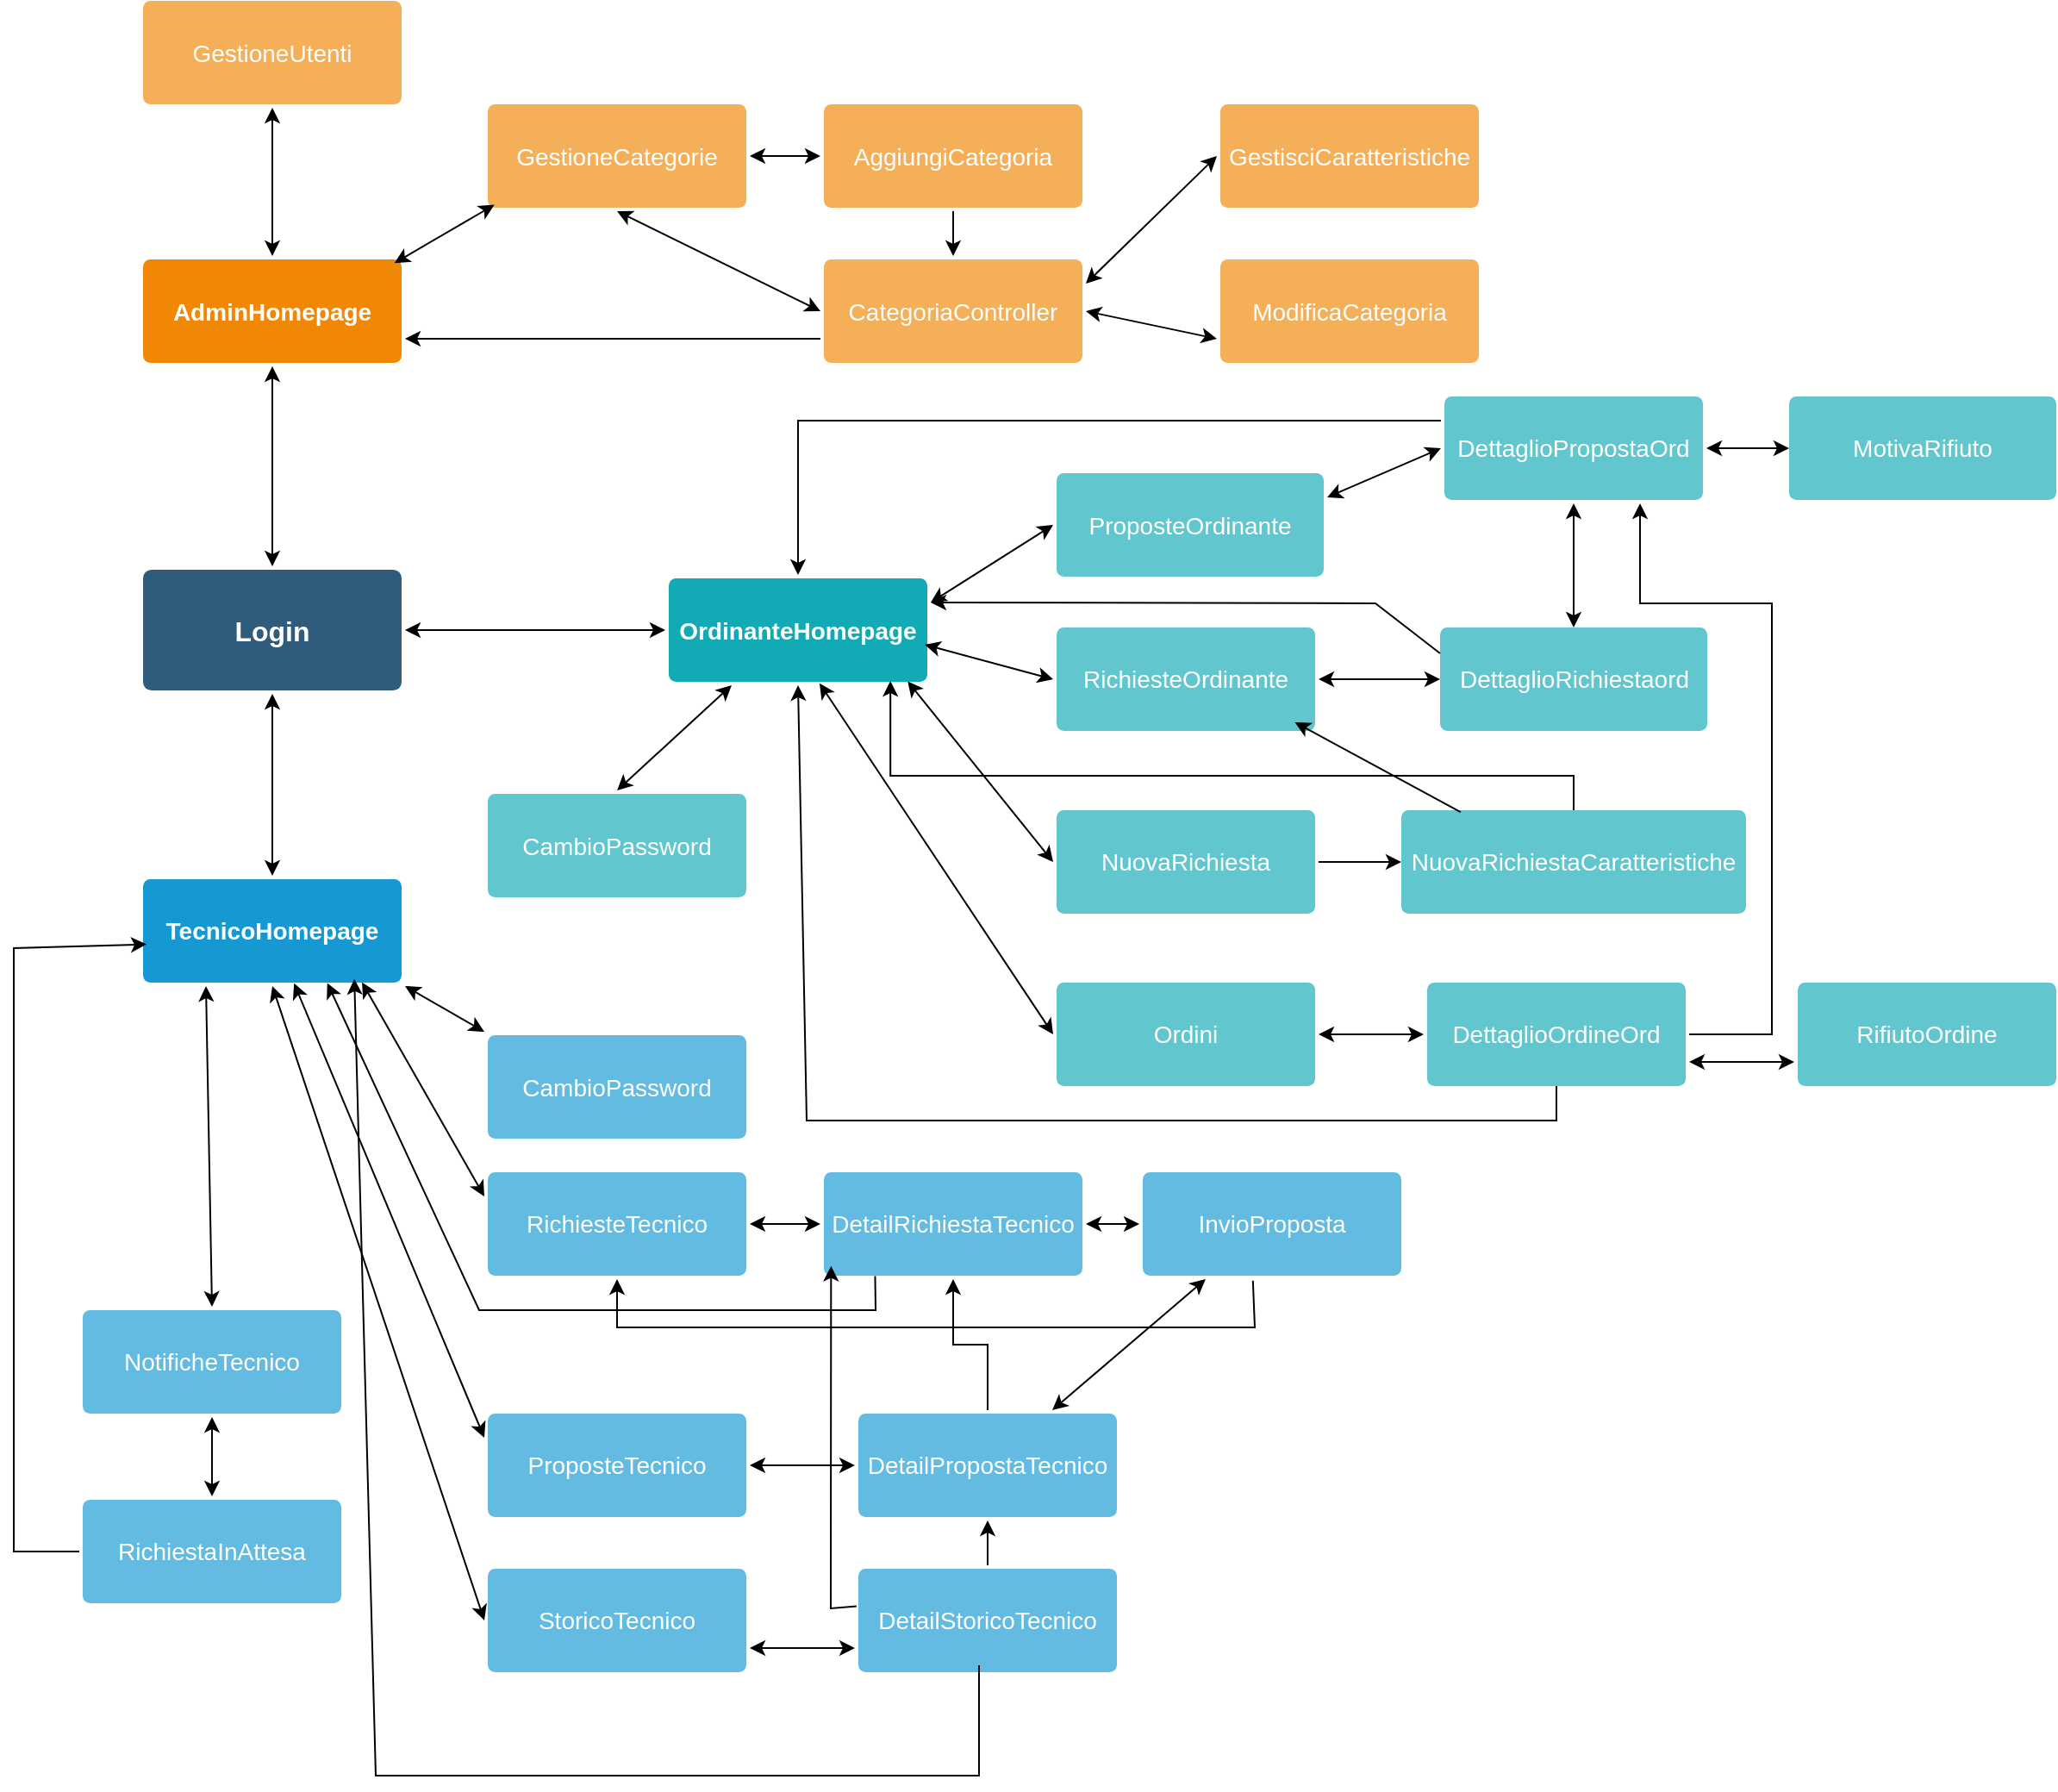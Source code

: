 <mxfile version="24.7.6">
  <diagram id="6a731a19-8d31-9384-78a2-239565b7b9f0" name="Page-1">
    <mxGraphModel dx="1812" dy="1174" grid="1" gridSize="10" guides="1" tooltips="1" connect="1" arrows="1" fold="1" page="1" pageScale="1" pageWidth="1169" pageHeight="827" background="none" math="0" shadow="0">
      <root>
        <mxCell id="0" />
        <mxCell id="1" parent="0" />
        <mxCell id="1749" value="Login" style="rounded=1;whiteSpace=wrap;html=1;shadow=0;labelBackgroundColor=none;strokeColor=none;strokeWidth=3;fillColor=#2F5B7C;fontFamily=Helvetica;fontSize=16;fontColor=#FFFFFF;align=center;fontStyle=1;spacing=5;arcSize=7;perimeterSpacing=2;" parent="1" vertex="1">
          <mxGeometry x="495" y="380.5" width="150" height="70" as="geometry" />
        </mxCell>
        <mxCell id="1761" value="CambioPassword" style="rounded=1;whiteSpace=wrap;html=1;shadow=0;labelBackgroundColor=none;strokeColor=none;strokeWidth=3;fillColor=#64bbe2;fontFamily=Helvetica;fontSize=14;fontColor=#FFFFFF;align=center;spacing=5;arcSize=7;perimeterSpacing=2;" parent="1" vertex="1">
          <mxGeometry x="695" y="650.5" width="150" height="60" as="geometry" />
        </mxCell>
        <mxCell id="1764" value="AdminHomepage" style="rounded=1;whiteSpace=wrap;html=1;shadow=0;labelBackgroundColor=none;strokeColor=none;strokeWidth=3;fillColor=#F08705;fontFamily=Helvetica;fontSize=14;fontColor=#FFFFFF;align=center;spacing=5;fontStyle=1;arcSize=7;perimeterSpacing=2;" parent="1" vertex="1">
          <mxGeometry x="495" y="200.5" width="150" height="60" as="geometry" />
        </mxCell>
        <mxCell id="1765" value="GestioneCategorie" style="rounded=1;whiteSpace=wrap;html=1;shadow=0;labelBackgroundColor=none;strokeColor=none;strokeWidth=3;fillColor=#f5af58;fontFamily=Helvetica;fontSize=14;fontColor=#FFFFFF;align=center;spacing=5;arcSize=7;perimeterSpacing=2;" parent="1" vertex="1">
          <mxGeometry x="695" y="110.5" width="150" height="60" as="geometry" />
        </mxCell>
        <mxCell id="1767" value="GestioneUtenti" style="rounded=1;whiteSpace=wrap;html=1;shadow=0;labelBackgroundColor=none;strokeColor=none;strokeWidth=3;fillColor=#f5af58;fontFamily=Helvetica;fontSize=14;fontColor=#FFFFFF;align=center;spacing=5;arcSize=7;perimeterSpacing=2;" parent="1" vertex="1">
          <mxGeometry x="495" y="50.5" width="150" height="60" as="geometry" />
        </mxCell>
        <mxCell id="1771" value="OrdinanteHomepage" style="rounded=1;whiteSpace=wrap;html=1;shadow=0;labelBackgroundColor=none;strokeColor=none;strokeWidth=3;fillColor=#12aab5;fontFamily=Helvetica;fontSize=14;fontColor=#FFFFFF;align=center;spacing=5;fontStyle=1;arcSize=7;perimeterSpacing=2;" parent="1" vertex="1">
          <mxGeometry x="800" y="385.5" width="150" height="60" as="geometry" />
        </mxCell>
        <mxCell id="1772" value="CambioPassword" style="rounded=1;whiteSpace=wrap;html=1;shadow=0;labelBackgroundColor=none;strokeColor=none;strokeWidth=3;fillColor=#61c6ce;fontFamily=Helvetica;fontSize=14;fontColor=#FFFFFF;align=center;spacing=5;fontStyle=0;arcSize=7;perimeterSpacing=2;" parent="1" vertex="1">
          <mxGeometry x="695" y="510.5" width="150" height="60" as="geometry" />
        </mxCell>
        <mxCell id="1774" value="RichiesteOrdinante" style="rounded=1;whiteSpace=wrap;html=1;shadow=0;labelBackgroundColor=none;strokeColor=none;strokeWidth=3;fillColor=#61c6ce;fontFamily=Helvetica;fontSize=14;fontColor=#FFFFFF;align=center;spacing=5;fontStyle=0;arcSize=7;perimeterSpacing=2;" parent="1" vertex="1">
          <mxGeometry x="1025" y="414" width="150" height="60" as="geometry" />
        </mxCell>
        <mxCell id="1776" value="ProposteOrdinante" style="rounded=1;whiteSpace=wrap;html=1;shadow=0;labelBackgroundColor=none;strokeColor=none;strokeWidth=3;fillColor=#61c6ce;fontFamily=Helvetica;fontSize=14;fontColor=#FFFFFF;align=center;spacing=5;fontStyle=0;arcSize=7;perimeterSpacing=2;" parent="1" vertex="1">
          <mxGeometry x="1025" y="324.5" width="155" height="60" as="geometry" />
        </mxCell>
        <mxCell id="IRvHJMBciiCPXwBHoD4_-1779" value="" style="endArrow=classic;startArrow=classic;html=1;rounded=0;exitX=0.5;exitY=0;exitDx=0;exitDy=0;entryX=0.5;entryY=1;entryDx=0;entryDy=0;" edge="1" parent="1" source="1760" target="1749">
          <mxGeometry width="50" height="50" relative="1" as="geometry">
            <mxPoint x="630" y="500" as="sourcePoint" />
            <mxPoint x="680" y="450" as="targetPoint" />
          </mxGeometry>
        </mxCell>
        <mxCell id="IRvHJMBciiCPXwBHoD4_-1780" value="" style="endArrow=classic;startArrow=classic;html=1;rounded=0;exitX=1;exitY=0.5;exitDx=0;exitDy=0;entryX=0;entryY=0.5;entryDx=0;entryDy=0;" edge="1" parent="1" source="1749" target="1771">
          <mxGeometry width="50" height="50" relative="1" as="geometry">
            <mxPoint x="580" y="579" as="sourcePoint" />
            <mxPoint x="580" y="463" as="targetPoint" />
          </mxGeometry>
        </mxCell>
        <mxCell id="IRvHJMBciiCPXwBHoD4_-1781" value="" style="endArrow=classic;startArrow=classic;html=1;rounded=0;exitX=0.5;exitY=0;exitDx=0;exitDy=0;" edge="1" parent="1" source="1749" target="1764">
          <mxGeometry width="50" height="50" relative="1" as="geometry">
            <mxPoint x="569.5" y="376.5" as="sourcePoint" />
            <mxPoint x="569.5" y="260.5" as="targetPoint" />
          </mxGeometry>
        </mxCell>
        <mxCell id="IRvHJMBciiCPXwBHoD4_-1782" value="" style="endArrow=classic;startArrow=classic;html=1;rounded=0;entryX=0.5;entryY=1;entryDx=0;entryDy=0;exitX=0.5;exitY=0;exitDx=0;exitDy=0;" edge="1" parent="1" source="1764" target="1767">
          <mxGeometry width="50" height="50" relative="1" as="geometry">
            <mxPoint x="569.66" y="191.5" as="sourcePoint" />
            <mxPoint x="569.89" y="120" as="targetPoint" />
          </mxGeometry>
        </mxCell>
        <mxCell id="IRvHJMBciiCPXwBHoD4_-1784" value="" style="endArrow=classic;startArrow=classic;html=1;rounded=0;entryX=0.038;entryY=0.942;entryDx=0;entryDy=0;exitX=0.96;exitY=0.064;exitDx=0;exitDy=0;entryPerimeter=0;exitPerimeter=0;" edge="1" parent="1" source="1764" target="1765">
          <mxGeometry width="50" height="50" relative="1" as="geometry">
            <mxPoint x="580" y="209" as="sourcePoint" />
            <mxPoint x="580" y="123" as="targetPoint" />
          </mxGeometry>
        </mxCell>
        <mxCell id="IRvHJMBciiCPXwBHoD4_-1789" value="" style="edgeStyle=orthogonalEdgeStyle;rounded=0;orthogonalLoop=1;jettySize=auto;html=1;" edge="1" parent="1" source="IRvHJMBciiCPXwBHoD4_-1785" target="IRvHJMBciiCPXwBHoD4_-1787">
          <mxGeometry relative="1" as="geometry" />
        </mxCell>
        <mxCell id="IRvHJMBciiCPXwBHoD4_-1785" value="AggiungiCategoria" style="rounded=1;whiteSpace=wrap;html=1;shadow=0;labelBackgroundColor=none;strokeColor=none;strokeWidth=3;fillColor=#f5af58;fontFamily=Helvetica;fontSize=14;fontColor=#FFFFFF;align=center;spacing=5;arcSize=7;perimeterSpacing=2;" vertex="1" parent="1">
          <mxGeometry x="890" y="110.5" width="150" height="60" as="geometry" />
        </mxCell>
        <mxCell id="IRvHJMBciiCPXwBHoD4_-1787" value="CategoriaController" style="rounded=1;whiteSpace=wrap;html=1;shadow=0;labelBackgroundColor=none;strokeColor=none;strokeWidth=3;fillColor=#f5af58;fontFamily=Helvetica;fontSize=14;fontColor=#FFFFFF;align=center;spacing=5;arcSize=7;perimeterSpacing=2;" vertex="1" parent="1">
          <mxGeometry x="890" y="200.5" width="150" height="60" as="geometry" />
        </mxCell>
        <mxCell id="IRvHJMBciiCPXwBHoD4_-1788" value="" style="endArrow=classic;startArrow=classic;html=1;rounded=0;entryX=0;entryY=0.5;entryDx=0;entryDy=0;exitX=1;exitY=0.5;exitDx=0;exitDy=0;" edge="1" parent="1" source="1765" target="IRvHJMBciiCPXwBHoD4_-1785">
          <mxGeometry width="50" height="50" relative="1" as="geometry">
            <mxPoint x="651" y="213" as="sourcePoint" />
            <mxPoint x="709" y="179" as="targetPoint" />
          </mxGeometry>
        </mxCell>
        <mxCell id="IRvHJMBciiCPXwBHoD4_-1790" value="" style="endArrow=classic;startArrow=classic;html=1;rounded=0;entryX=0;entryY=0.5;entryDx=0;entryDy=0;exitX=0.5;exitY=1;exitDx=0;exitDy=0;" edge="1" parent="1" source="1765" target="IRvHJMBciiCPXwBHoD4_-1787">
          <mxGeometry width="50" height="50" relative="1" as="geometry">
            <mxPoint x="661" y="223" as="sourcePoint" />
            <mxPoint x="719" y="189" as="targetPoint" />
          </mxGeometry>
        </mxCell>
        <mxCell id="IRvHJMBciiCPXwBHoD4_-1791" value="ModificaCategoria" style="rounded=1;whiteSpace=wrap;html=1;shadow=0;labelBackgroundColor=none;strokeColor=none;strokeWidth=3;fillColor=#f5af58;fontFamily=Helvetica;fontSize=14;fontColor=#FFFFFF;align=center;spacing=5;arcSize=7;perimeterSpacing=2;" vertex="1" parent="1">
          <mxGeometry x="1120" y="200.5" width="150" height="60" as="geometry" />
        </mxCell>
        <mxCell id="IRvHJMBciiCPXwBHoD4_-1792" value="GestisciCaratteristiche" style="rounded=1;whiteSpace=wrap;html=1;shadow=0;labelBackgroundColor=none;strokeColor=none;strokeWidth=3;fillColor=#f5af58;fontFamily=Helvetica;fontSize=14;fontColor=#FFFFFF;align=center;spacing=5;arcSize=7;perimeterSpacing=2;" vertex="1" parent="1">
          <mxGeometry x="1120" y="110.5" width="150" height="60" as="geometry" />
        </mxCell>
        <mxCell id="IRvHJMBciiCPXwBHoD4_-1793" value="" style="endArrow=classic;startArrow=classic;html=1;rounded=0;entryX=1;entryY=0.25;entryDx=0;entryDy=0;exitX=0;exitY=0.5;exitDx=0;exitDy=0;" edge="1" parent="1" source="IRvHJMBciiCPXwBHoD4_-1792" target="IRvHJMBciiCPXwBHoD4_-1787">
          <mxGeometry width="50" height="50" relative="1" as="geometry">
            <mxPoint x="780" y="183" as="sourcePoint" />
            <mxPoint x="898" y="241" as="targetPoint" />
          </mxGeometry>
        </mxCell>
        <mxCell id="IRvHJMBciiCPXwBHoD4_-1794" value="" style="endArrow=classic;startArrow=classic;html=1;rounded=0;entryX=0;entryY=0.75;entryDx=0;entryDy=0;exitX=1;exitY=0.5;exitDx=0;exitDy=0;" edge="1" parent="1" source="IRvHJMBciiCPXwBHoD4_-1787" target="IRvHJMBciiCPXwBHoD4_-1791">
          <mxGeometry width="50" height="50" relative="1" as="geometry">
            <mxPoint x="790" y="193" as="sourcePoint" />
            <mxPoint x="908" y="251" as="targetPoint" />
          </mxGeometry>
        </mxCell>
        <mxCell id="IRvHJMBciiCPXwBHoD4_-1796" value="" style="endArrow=classic;html=1;rounded=0;exitX=0;exitY=0.75;exitDx=0;exitDy=0;entryX=1;entryY=0.75;entryDx=0;entryDy=0;" edge="1" parent="1" source="IRvHJMBciiCPXwBHoD4_-1787" target="1764">
          <mxGeometry width="50" height="50" relative="1" as="geometry">
            <mxPoint x="790" y="310" as="sourcePoint" />
            <mxPoint x="840" y="260" as="targetPoint" />
          </mxGeometry>
        </mxCell>
        <mxCell id="IRvHJMBciiCPXwBHoD4_-1797" value="" style="endArrow=classic;startArrow=classic;html=1;rounded=0;entryX=0.25;entryY=1;entryDx=0;entryDy=0;exitX=0.5;exitY=0;exitDx=0;exitDy=0;" edge="1" parent="1" source="1772" target="1771">
          <mxGeometry width="50" height="50" relative="1" as="geometry">
            <mxPoint x="820" y="510" as="sourcePoint" />
            <mxPoint x="870" y="460" as="targetPoint" />
          </mxGeometry>
        </mxCell>
        <mxCell id="IRvHJMBciiCPXwBHoD4_-1799" value="" style="endArrow=classic;startArrow=classic;html=1;rounded=0;entryX=0;entryY=0.5;entryDx=0;entryDy=0;exitX=1;exitY=0.25;exitDx=0;exitDy=0;" edge="1" parent="1" source="1771" target="1776">
          <mxGeometry width="50" height="50" relative="1" as="geometry">
            <mxPoint x="970" y="400" as="sourcePoint" />
            <mxPoint x="1020" y="350" as="targetPoint" />
          </mxGeometry>
        </mxCell>
        <mxCell id="IRvHJMBciiCPXwBHoD4_-1800" value="" style="endArrow=classic;startArrow=classic;html=1;rounded=0;exitX=0.978;exitY=0.633;exitDx=0;exitDy=0;exitPerimeter=0;entryX=0;entryY=0.5;entryDx=0;entryDy=0;" edge="1" parent="1" source="1771" target="1774">
          <mxGeometry width="50" height="50" relative="1" as="geometry">
            <mxPoint x="950" y="530" as="sourcePoint" />
            <mxPoint x="1000" y="480" as="targetPoint" />
          </mxGeometry>
        </mxCell>
        <mxCell id="IRvHJMBciiCPXwBHoD4_-1801" value="" style="endArrow=classic;startArrow=classic;html=1;rounded=0;exitX=1;exitY=1;exitDx=0;exitDy=0;entryX=0;entryY=0;entryDx=0;entryDy=0;" edge="1" parent="1" source="1760" target="1761">
          <mxGeometry width="50" height="50" relative="1" as="geometry">
            <mxPoint x="660" y="650" as="sourcePoint" />
            <mxPoint x="710" y="600" as="targetPoint" />
          </mxGeometry>
        </mxCell>
        <mxCell id="IRvHJMBciiCPXwBHoD4_-1818" value="" style="edgeStyle=orthogonalEdgeStyle;rounded=0;orthogonalLoop=1;jettySize=auto;html=1;" edge="1" parent="1" source="IRvHJMBciiCPXwBHoD4_-1802" target="IRvHJMBciiCPXwBHoD4_-1817">
          <mxGeometry relative="1" as="geometry" />
        </mxCell>
        <mxCell id="IRvHJMBciiCPXwBHoD4_-1802" value="NuovaRichiesta" style="rounded=1;whiteSpace=wrap;html=1;shadow=0;labelBackgroundColor=none;strokeColor=none;strokeWidth=3;fillColor=#61c6ce;fontFamily=Helvetica;fontSize=14;fontColor=#FFFFFF;align=center;spacing=5;fontStyle=0;arcSize=7;perimeterSpacing=2;" vertex="1" parent="1">
          <mxGeometry x="1025" y="520" width="150" height="60" as="geometry" />
        </mxCell>
        <mxCell id="IRvHJMBciiCPXwBHoD4_-1803" value="" style="endArrow=classic;startArrow=classic;html=1;rounded=0;exitX=0.913;exitY=0.964;exitDx=0;exitDy=0;entryX=0;entryY=0.5;entryDx=0;entryDy=0;exitPerimeter=0;" edge="1" parent="1" source="1771" target="IRvHJMBciiCPXwBHoD4_-1802">
          <mxGeometry width="50" height="50" relative="1" as="geometry">
            <mxPoint x="980" y="730" as="sourcePoint" />
            <mxPoint x="1030" y="680" as="targetPoint" />
          </mxGeometry>
        </mxCell>
        <mxCell id="IRvHJMBciiCPXwBHoD4_-1804" value="Ordini" style="rounded=1;whiteSpace=wrap;html=1;shadow=0;labelBackgroundColor=none;strokeColor=none;strokeWidth=3;fillColor=#61c6ce;fontFamily=Helvetica;fontSize=14;fontColor=#FFFFFF;align=center;spacing=5;fontStyle=0;arcSize=7;perimeterSpacing=2;" vertex="1" parent="1">
          <mxGeometry x="1025" y="620" width="150" height="60" as="geometry" />
        </mxCell>
        <mxCell id="IRvHJMBciiCPXwBHoD4_-1805" value="" style="endArrow=classic;startArrow=classic;html=1;rounded=0;entryX=0;entryY=0.5;entryDx=0;entryDy=0;exitX=0.581;exitY=0.982;exitDx=0;exitDy=0;exitPerimeter=0;" edge="1" parent="1" source="1771" target="IRvHJMBciiCPXwBHoD4_-1804">
          <mxGeometry width="50" height="50" relative="1" as="geometry">
            <mxPoint x="790" y="470" as="sourcePoint" />
            <mxPoint x="840" y="420" as="targetPoint" />
          </mxGeometry>
        </mxCell>
        <mxCell id="IRvHJMBciiCPXwBHoD4_-1806" value="" style="endArrow=classic;startArrow=classic;html=1;rounded=0;exitX=1;exitY=0.25;exitDx=0;exitDy=0;entryX=0;entryY=0.5;entryDx=0;entryDy=0;" edge="1" parent="1" source="1776" target="IRvHJMBciiCPXwBHoD4_-1807">
          <mxGeometry width="50" height="50" relative="1" as="geometry">
            <mxPoint x="1200" y="350" as="sourcePoint" />
            <mxPoint x="1250" y="310" as="targetPoint" />
          </mxGeometry>
        </mxCell>
        <mxCell id="IRvHJMBciiCPXwBHoD4_-1808" value="" style="edgeStyle=orthogonalEdgeStyle;rounded=0;orthogonalLoop=1;jettySize=auto;html=1;entryX=0.5;entryY=0;entryDx=0;entryDy=0;exitX=0;exitY=0.25;exitDx=0;exitDy=0;" edge="1" parent="1" source="IRvHJMBciiCPXwBHoD4_-1807" target="1771">
          <mxGeometry relative="1" as="geometry" />
        </mxCell>
        <mxCell id="IRvHJMBciiCPXwBHoD4_-1807" value="DettaglioPropostaOrd" style="rounded=1;whiteSpace=wrap;html=1;shadow=0;labelBackgroundColor=none;strokeColor=none;strokeWidth=3;fillColor=#61c6ce;fontFamily=Helvetica;fontSize=14;fontColor=#FFFFFF;align=center;spacing=5;fontStyle=0;arcSize=7;perimeterSpacing=2;" vertex="1" parent="1">
          <mxGeometry x="1250" y="280" width="150" height="60" as="geometry" />
        </mxCell>
        <mxCell id="IRvHJMBciiCPXwBHoD4_-1809" value="DettaglioRichiestaord" style="whiteSpace=wrap;html=1;fontSize=14;fillColor=#61c6ce;strokeColor=none;fontColor=#FFFFFF;rounded=1;shadow=0;labelBackgroundColor=none;strokeWidth=3;spacing=5;fontStyle=0;arcSize=7;" vertex="1" parent="1">
          <mxGeometry x="1247.5" y="414" width="155" height="60" as="geometry" />
        </mxCell>
        <mxCell id="IRvHJMBciiCPXwBHoD4_-1811" value="MotivaRifiuto" style="whiteSpace=wrap;html=1;fontSize=14;fillColor=#61c6ce;strokeColor=none;fontColor=#FFFFFF;rounded=1;shadow=0;labelBackgroundColor=none;strokeWidth=3;spacing=5;fontStyle=0;arcSize=7;" vertex="1" parent="1">
          <mxGeometry x="1450" y="280" width="155" height="60" as="geometry" />
        </mxCell>
        <mxCell id="IRvHJMBciiCPXwBHoD4_-1812" value="" style="endArrow=classic;startArrow=classic;html=1;rounded=0;entryX=0;entryY=0.5;entryDx=0;entryDy=0;exitX=1;exitY=0.5;exitDx=0;exitDy=0;" edge="1" parent="1" source="IRvHJMBciiCPXwBHoD4_-1807" target="IRvHJMBciiCPXwBHoD4_-1811">
          <mxGeometry width="50" height="50" relative="1" as="geometry">
            <mxPoint x="1050" y="340" as="sourcePoint" />
            <mxPoint x="1100" y="290" as="targetPoint" />
          </mxGeometry>
        </mxCell>
        <mxCell id="IRvHJMBciiCPXwBHoD4_-1813" value="" style="endArrow=classic;startArrow=classic;html=1;rounded=0;entryX=0.5;entryY=1;entryDx=0;entryDy=0;exitX=0.5;exitY=0;exitDx=0;exitDy=0;" edge="1" parent="1" source="IRvHJMBciiCPXwBHoD4_-1809" target="IRvHJMBciiCPXwBHoD4_-1807">
          <mxGeometry width="50" height="50" relative="1" as="geometry">
            <mxPoint x="1300" y="410" as="sourcePoint" />
            <mxPoint x="1350" y="360" as="targetPoint" />
          </mxGeometry>
        </mxCell>
        <mxCell id="IRvHJMBciiCPXwBHoD4_-1814" value="" style="endArrow=classic;startArrow=classic;html=1;rounded=0;exitX=1;exitY=0.5;exitDx=0;exitDy=0;entryX=0;entryY=0.5;entryDx=0;entryDy=0;" edge="1" parent="1" source="1774" target="IRvHJMBciiCPXwBHoD4_-1809">
          <mxGeometry width="50" height="50" relative="1" as="geometry">
            <mxPoint x="1230" y="570" as="sourcePoint" />
            <mxPoint x="1280" y="520" as="targetPoint" />
            <Array as="points" />
          </mxGeometry>
        </mxCell>
        <mxCell id="IRvHJMBciiCPXwBHoD4_-1816" value="" style="endArrow=classic;html=1;rounded=0;exitX=0;exitY=0.25;exitDx=0;exitDy=0;entryX=1;entryY=0.25;entryDx=0;entryDy=0;" edge="1" parent="1" source="IRvHJMBciiCPXwBHoD4_-1809" target="1771">
          <mxGeometry width="50" height="50" relative="1" as="geometry">
            <mxPoint x="1210" y="410" as="sourcePoint" />
            <mxPoint x="960" y="400" as="targetPoint" />
            <Array as="points">
              <mxPoint x="1210" y="400" />
            </Array>
          </mxGeometry>
        </mxCell>
        <mxCell id="IRvHJMBciiCPXwBHoD4_-1820" value="" style="edgeStyle=orthogonalEdgeStyle;rounded=0;orthogonalLoop=1;jettySize=auto;html=1;entryX=0.848;entryY=0.961;entryDx=0;entryDy=0;entryPerimeter=0;" edge="1" parent="1" source="IRvHJMBciiCPXwBHoD4_-1817" target="1771">
          <mxGeometry relative="1" as="geometry">
            <Array as="points">
              <mxPoint x="1325" y="500" />
              <mxPoint x="929" y="500" />
            </Array>
          </mxGeometry>
        </mxCell>
        <mxCell id="IRvHJMBciiCPXwBHoD4_-1817" value="NuovaRichiestaCaratteristiche" style="whiteSpace=wrap;html=1;fontSize=14;fillColor=#61c6ce;strokeColor=none;fontColor=#FFFFFF;rounded=1;shadow=0;labelBackgroundColor=none;strokeWidth=3;spacing=5;fontStyle=0;arcSize=7;" vertex="1" parent="1">
          <mxGeometry x="1225" y="520" width="200" height="60" as="geometry" />
        </mxCell>
        <mxCell id="IRvHJMBciiCPXwBHoD4_-1819" value="" style="endArrow=classic;html=1;rounded=0;entryX=0.911;entryY=0.891;entryDx=0;entryDy=0;exitX=0.172;exitY=0.017;exitDx=0;exitDy=0;exitPerimeter=0;entryPerimeter=0;" edge="1" parent="1" source="IRvHJMBciiCPXwBHoD4_-1817" target="1774">
          <mxGeometry width="50" height="50" relative="1" as="geometry">
            <mxPoint x="1170" y="530" as="sourcePoint" />
            <mxPoint x="1220" y="480" as="targetPoint" />
          </mxGeometry>
        </mxCell>
        <mxCell id="IRvHJMBciiCPXwBHoD4_-1825" value="" style="edgeStyle=orthogonalEdgeStyle;rounded=0;orthogonalLoop=1;jettySize=auto;html=1;exitX=1;exitY=0.5;exitDx=0;exitDy=0;entryX=0.75;entryY=1;entryDx=0;entryDy=0;" edge="1" parent="1" source="IRvHJMBciiCPXwBHoD4_-1821" target="IRvHJMBciiCPXwBHoD4_-1807">
          <mxGeometry relative="1" as="geometry">
            <Array as="points">
              <mxPoint x="1440" y="650" />
              <mxPoint x="1440" y="400" />
              <mxPoint x="1363" y="400" />
            </Array>
          </mxGeometry>
        </mxCell>
        <mxCell id="IRvHJMBciiCPXwBHoD4_-1821" value="DettaglioOrdineOrd" style="rounded=1;whiteSpace=wrap;html=1;shadow=0;labelBackgroundColor=none;strokeColor=none;strokeWidth=3;fillColor=#61c6ce;fontFamily=Helvetica;fontSize=14;fontColor=#FFFFFF;align=center;spacing=5;fontStyle=0;arcSize=7;perimeterSpacing=2;" vertex="1" parent="1">
          <mxGeometry x="1240" y="620" width="150" height="60" as="geometry" />
        </mxCell>
        <mxCell id="IRvHJMBciiCPXwBHoD4_-1822" value="" style="endArrow=classic;startArrow=classic;html=1;rounded=0;exitX=1;exitY=0.5;exitDx=0;exitDy=0;entryX=0;entryY=0.5;entryDx=0;entryDy=0;" edge="1" parent="1" source="IRvHJMBciiCPXwBHoD4_-1804" target="IRvHJMBciiCPXwBHoD4_-1821">
          <mxGeometry width="50" height="50" relative="1" as="geometry">
            <mxPoint x="1190" y="680" as="sourcePoint" />
            <mxPoint x="1240" y="630" as="targetPoint" />
          </mxGeometry>
        </mxCell>
        <mxCell id="IRvHJMBciiCPXwBHoD4_-1824" value="" style="endArrow=classic;html=1;rounded=0;entryX=0.5;entryY=1;entryDx=0;entryDy=0;" edge="1" parent="1" target="1771">
          <mxGeometry width="50" height="50" relative="1" as="geometry">
            <mxPoint x="1315" y="680" as="sourcePoint" />
            <mxPoint x="1020" y="740" as="targetPoint" />
            <Array as="points">
              <mxPoint x="1315" y="700" />
              <mxPoint x="880" y="700" />
            </Array>
          </mxGeometry>
        </mxCell>
        <mxCell id="IRvHJMBciiCPXwBHoD4_-1826" value="RifiutoOrdine" style="rounded=1;whiteSpace=wrap;html=1;shadow=0;labelBackgroundColor=none;strokeColor=none;strokeWidth=3;fillColor=#61c6ce;fontFamily=Helvetica;fontSize=14;fontColor=#FFFFFF;align=center;spacing=5;fontStyle=0;arcSize=7;perimeterSpacing=2;" vertex="1" parent="1">
          <mxGeometry x="1455" y="620" width="150" height="60" as="geometry" />
        </mxCell>
        <mxCell id="IRvHJMBciiCPXwBHoD4_-1827" value="" style="endArrow=classic;startArrow=classic;html=1;rounded=0;exitX=1;exitY=0.75;exitDx=0;exitDy=0;entryX=0;entryY=0.75;entryDx=0;entryDy=0;" edge="1" parent="1" source="IRvHJMBciiCPXwBHoD4_-1821" target="IRvHJMBciiCPXwBHoD4_-1826">
          <mxGeometry width="50" height="50" relative="1" as="geometry">
            <mxPoint x="1440" y="760" as="sourcePoint" />
            <mxPoint x="1490" y="710" as="targetPoint" />
          </mxGeometry>
        </mxCell>
        <mxCell id="IRvHJMBciiCPXwBHoD4_-1828" value="RichiesteTecnico" style="rounded=1;whiteSpace=wrap;html=1;shadow=0;labelBackgroundColor=none;strokeColor=none;strokeWidth=3;fillColor=#64bbe2;fontFamily=Helvetica;fontSize=14;fontColor=#FFFFFF;align=center;spacing=5;arcSize=7;perimeterSpacing=2;" vertex="1" parent="1">
          <mxGeometry x="695" y="730" width="150" height="60" as="geometry" />
        </mxCell>
        <mxCell id="IRvHJMBciiCPXwBHoD4_-1829" value="" style="endArrow=classic;startArrow=classic;html=1;rounded=0;entryX=0.838;entryY=0.966;entryDx=0;entryDy=0;entryPerimeter=0;exitX=0;exitY=0.25;exitDx=0;exitDy=0;" edge="1" parent="1" source="IRvHJMBciiCPXwBHoD4_-1828" target="1760">
          <mxGeometry width="50" height="50" relative="1" as="geometry">
            <mxPoint x="560" y="710" as="sourcePoint" />
            <mxPoint x="610" y="660" as="targetPoint" />
          </mxGeometry>
        </mxCell>
        <mxCell id="IRvHJMBciiCPXwBHoD4_-1830" value="ProposteTecnico" style="rounded=1;whiteSpace=wrap;html=1;shadow=0;labelBackgroundColor=none;strokeColor=none;strokeWidth=3;fillColor=#64bbe2;fontFamily=Helvetica;fontSize=14;fontColor=#FFFFFF;align=center;spacing=5;arcSize=7;perimeterSpacing=2;" vertex="1" parent="1">
          <mxGeometry x="695" y="870" width="150" height="60" as="geometry" />
        </mxCell>
        <mxCell id="IRvHJMBciiCPXwBHoD4_-1831" value="" style="endArrow=classic;startArrow=classic;html=1;rounded=0;entryX=0.582;entryY=0.975;entryDx=0;entryDy=0;entryPerimeter=0;exitX=0;exitY=0.25;exitDx=0;exitDy=0;" edge="1" parent="1" source="IRvHJMBciiCPXwBHoD4_-1830" target="1760">
          <mxGeometry width="50" height="50" relative="1" as="geometry">
            <mxPoint x="550" y="840" as="sourcePoint" />
            <mxPoint x="600" y="790" as="targetPoint" />
          </mxGeometry>
        </mxCell>
        <mxCell id="IRvHJMBciiCPXwBHoD4_-1832" value="StoricoTecnico" style="rounded=1;whiteSpace=wrap;html=1;shadow=0;labelBackgroundColor=none;strokeColor=none;strokeWidth=3;fillColor=#64bbe2;fontFamily=Helvetica;fontSize=14;fontColor=#FFFFFF;align=center;spacing=5;arcSize=7;perimeterSpacing=2;" vertex="1" parent="1">
          <mxGeometry x="695" y="960" width="150" height="60" as="geometry" />
        </mxCell>
        <mxCell id="IRvHJMBciiCPXwBHoD4_-1833" value="NotificheTecnico" style="rounded=1;whiteSpace=wrap;html=1;shadow=0;labelBackgroundColor=none;strokeColor=none;strokeWidth=3;fillColor=#64bbe2;fontFamily=Helvetica;fontSize=14;fontColor=#FFFFFF;align=center;spacing=5;arcSize=7;perimeterSpacing=2;" vertex="1" parent="1">
          <mxGeometry x="460" y="810" width="150" height="60" as="geometry" />
        </mxCell>
        <mxCell id="IRvHJMBciiCPXwBHoD4_-1834" value="" style="endArrow=classic;startArrow=classic;html=1;rounded=0;exitX=0.442;exitY=0.078;exitDx=0;exitDy=0;exitPerimeter=0;" edge="1" parent="1" source="1760">
          <mxGeometry width="50" height="50" relative="1" as="geometry">
            <mxPoint x="520" y="750" as="sourcePoint" />
            <mxPoint x="526" y="620" as="targetPoint" />
          </mxGeometry>
        </mxCell>
        <mxCell id="IRvHJMBciiCPXwBHoD4_-1835" value="" style="endArrow=classic;startArrow=classic;html=1;rounded=0;exitX=0.5;exitY=0;exitDx=0;exitDy=0;entryX=0.25;entryY=1;entryDx=0;entryDy=0;" edge="1" parent="1" source="IRvHJMBciiCPXwBHoD4_-1833" target="1760">
          <mxGeometry width="50" height="50" relative="1" as="geometry">
            <mxPoint x="526" y="813" as="sourcePoint" />
            <mxPoint x="526" y="620" as="targetPoint" />
          </mxGeometry>
        </mxCell>
        <mxCell id="1760" value="TecnicoHomepage" style="rounded=1;whiteSpace=wrap;html=1;shadow=0;labelBackgroundColor=none;strokeColor=none;strokeWidth=3;fillColor=#1699d3;fontFamily=Helvetica;fontSize=14;fontColor=#FFFFFF;align=center;spacing=5;fontStyle=1;arcSize=7;perimeterSpacing=2;" parent="1" vertex="1">
          <mxGeometry x="495" y="560" width="150" height="60" as="geometry" />
        </mxCell>
        <mxCell id="IRvHJMBciiCPXwBHoD4_-1836" value="" style="endArrow=classic;startArrow=classic;html=1;rounded=0;exitX=0.5;exitY=1;exitDx=0;exitDy=0;entryX=0;entryY=0.5;entryDx=0;entryDy=0;" edge="1" parent="1" source="1760" target="IRvHJMBciiCPXwBHoD4_-1832">
          <mxGeometry width="50" height="50" relative="1" as="geometry">
            <mxPoint x="610" y="960" as="sourcePoint" />
            <mxPoint x="660" y="910" as="targetPoint" />
          </mxGeometry>
        </mxCell>
        <mxCell id="IRvHJMBciiCPXwBHoD4_-1837" value="RichiestaInAttesa" style="rounded=1;whiteSpace=wrap;html=1;shadow=0;labelBackgroundColor=none;strokeColor=none;strokeWidth=3;fillColor=#64bbe2;fontFamily=Helvetica;fontSize=14;fontColor=#FFFFFF;align=center;spacing=5;arcSize=7;perimeterSpacing=2;" vertex="1" parent="1">
          <mxGeometry x="460" y="920" width="150" height="60" as="geometry" />
        </mxCell>
        <mxCell id="IRvHJMBciiCPXwBHoD4_-1838" value="" style="endArrow=classic;startArrow=classic;html=1;rounded=0;entryX=0.5;entryY=1;entryDx=0;entryDy=0;exitX=0.5;exitY=0;exitDx=0;exitDy=0;" edge="1" parent="1" source="IRvHJMBciiCPXwBHoD4_-1837" target="IRvHJMBciiCPXwBHoD4_-1833">
          <mxGeometry width="50" height="50" relative="1" as="geometry">
            <mxPoint x="495" y="920" as="sourcePoint" />
            <mxPoint x="545" y="870" as="targetPoint" />
          </mxGeometry>
        </mxCell>
        <mxCell id="IRvHJMBciiCPXwBHoD4_-1839" value="" style="endArrow=classic;html=1;rounded=0;exitX=0;exitY=0.5;exitDx=0;exitDy=0;entryX=0.026;entryY=0.622;entryDx=0;entryDy=0;entryPerimeter=0;" edge="1" parent="1" source="IRvHJMBciiCPXwBHoD4_-1837" target="1760">
          <mxGeometry width="50" height="50" relative="1" as="geometry">
            <mxPoint x="730" y="780" as="sourcePoint" />
            <mxPoint x="490" y="670" as="targetPoint" />
            <Array as="points">
              <mxPoint x="420" y="950" />
              <mxPoint x="420" y="600" />
            </Array>
          </mxGeometry>
        </mxCell>
        <mxCell id="IRvHJMBciiCPXwBHoD4_-1840" value="DetailRichiestaTecnico" style="rounded=1;whiteSpace=wrap;html=1;shadow=0;labelBackgroundColor=none;strokeColor=none;strokeWidth=3;fillColor=#64bbe2;fontFamily=Helvetica;fontSize=14;fontColor=#FFFFFF;align=center;spacing=5;arcSize=7;perimeterSpacing=2;" vertex="1" parent="1">
          <mxGeometry x="890" y="730" width="150" height="60" as="geometry" />
        </mxCell>
        <mxCell id="IRvHJMBciiCPXwBHoD4_-1841" value="" style="endArrow=classic;startArrow=classic;html=1;rounded=0;exitX=1;exitY=0.5;exitDx=0;exitDy=0;entryX=0;entryY=0.5;entryDx=0;entryDy=0;" edge="1" parent="1" source="IRvHJMBciiCPXwBHoD4_-1828" target="IRvHJMBciiCPXwBHoD4_-1840">
          <mxGeometry width="50" height="50" relative="1" as="geometry">
            <mxPoint x="860" y="820" as="sourcePoint" />
            <mxPoint x="910" y="770" as="targetPoint" />
          </mxGeometry>
        </mxCell>
        <mxCell id="IRvHJMBciiCPXwBHoD4_-1842" value="" style="endArrow=classic;html=1;rounded=0;exitX=0.206;exitY=0.972;exitDx=0;exitDy=0;exitPerimeter=0;entryX=0.707;entryY=0.972;entryDx=0;entryDy=0;entryPerimeter=0;" edge="1" parent="1" source="IRvHJMBciiCPXwBHoD4_-1840" target="1760">
          <mxGeometry width="50" height="50" relative="1" as="geometry">
            <mxPoint x="930" y="870" as="sourcePoint" />
            <mxPoint x="980" y="820" as="targetPoint" />
            <Array as="points">
              <mxPoint x="920" y="810" />
              <mxPoint x="690" y="810" />
            </Array>
          </mxGeometry>
        </mxCell>
        <mxCell id="IRvHJMBciiCPXwBHoD4_-1843" value="InvioProposta" style="rounded=1;whiteSpace=wrap;html=1;shadow=0;labelBackgroundColor=none;strokeColor=none;strokeWidth=3;fillColor=#64bbe2;fontFamily=Helvetica;fontSize=14;fontColor=#FFFFFF;align=center;spacing=5;arcSize=7;perimeterSpacing=2;" vertex="1" parent="1">
          <mxGeometry x="1075" y="730" width="150" height="60" as="geometry" />
        </mxCell>
        <mxCell id="IRvHJMBciiCPXwBHoD4_-1844" value="" style="endArrow=classic;startArrow=classic;html=1;rounded=0;exitX=1;exitY=0.5;exitDx=0;exitDy=0;entryX=0;entryY=0.5;entryDx=0;entryDy=0;" edge="1" parent="1" source="IRvHJMBciiCPXwBHoD4_-1840" target="IRvHJMBciiCPXwBHoD4_-1843">
          <mxGeometry width="50" height="50" relative="1" as="geometry">
            <mxPoint x="1060" y="900" as="sourcePoint" />
            <mxPoint x="1110" y="850" as="targetPoint" />
          </mxGeometry>
        </mxCell>
        <mxCell id="IRvHJMBciiCPXwBHoD4_-1847" value="" style="endArrow=classic;html=1;rounded=0;exitX=0.428;exitY=1.014;exitDx=0;exitDy=0;exitPerimeter=0;entryX=0.5;entryY=1;entryDx=0;entryDy=0;" edge="1" parent="1" source="IRvHJMBciiCPXwBHoD4_-1843" target="IRvHJMBciiCPXwBHoD4_-1828">
          <mxGeometry width="50" height="50" relative="1" as="geometry">
            <mxPoint x="1090" y="910" as="sourcePoint" />
            <mxPoint x="1140" y="860" as="targetPoint" />
            <Array as="points">
              <mxPoint x="1140" y="820" />
              <mxPoint x="770" y="820" />
            </Array>
          </mxGeometry>
        </mxCell>
        <mxCell id="IRvHJMBciiCPXwBHoD4_-1851" value="" style="edgeStyle=orthogonalEdgeStyle;rounded=0;orthogonalLoop=1;jettySize=auto;html=1;" edge="1" parent="1" source="IRvHJMBciiCPXwBHoD4_-1848" target="IRvHJMBciiCPXwBHoD4_-1840">
          <mxGeometry relative="1" as="geometry" />
        </mxCell>
        <mxCell id="IRvHJMBciiCPXwBHoD4_-1848" value="DetailPropostaTecnico" style="rounded=1;whiteSpace=wrap;html=1;shadow=0;labelBackgroundColor=none;strokeColor=none;strokeWidth=3;fillColor=#64bbe2;fontFamily=Helvetica;fontSize=14;fontColor=#FFFFFF;align=center;spacing=5;arcSize=7;perimeterSpacing=2;" vertex="1" parent="1">
          <mxGeometry x="910" y="870" width="150" height="60" as="geometry" />
        </mxCell>
        <mxCell id="IRvHJMBciiCPXwBHoD4_-1849" value="" style="endArrow=classic;startArrow=classic;html=1;rounded=0;exitX=1;exitY=0.5;exitDx=0;exitDy=0;entryX=0;entryY=0.5;entryDx=0;entryDy=0;" edge="1" parent="1" source="IRvHJMBciiCPXwBHoD4_-1830" target="IRvHJMBciiCPXwBHoD4_-1848">
          <mxGeometry width="50" height="50" relative="1" as="geometry">
            <mxPoint x="930" y="1030" as="sourcePoint" />
            <mxPoint x="980" y="980" as="targetPoint" />
          </mxGeometry>
        </mxCell>
        <mxCell id="IRvHJMBciiCPXwBHoD4_-1850" value="" style="endArrow=classic;startArrow=classic;html=1;rounded=0;entryX=0.25;entryY=1;entryDx=0;entryDy=0;" edge="1" parent="1" source="IRvHJMBciiCPXwBHoD4_-1848" target="IRvHJMBciiCPXwBHoD4_-1843">
          <mxGeometry width="50" height="50" relative="1" as="geometry">
            <mxPoint x="1090" y="930" as="sourcePoint" />
            <mxPoint x="1140" y="880" as="targetPoint" />
          </mxGeometry>
        </mxCell>
        <mxCell id="IRvHJMBciiCPXwBHoD4_-1857" value="" style="edgeStyle=orthogonalEdgeStyle;rounded=0;orthogonalLoop=1;jettySize=auto;html=1;" edge="1" parent="1" source="IRvHJMBciiCPXwBHoD4_-1852" target="IRvHJMBciiCPXwBHoD4_-1848">
          <mxGeometry relative="1" as="geometry" />
        </mxCell>
        <mxCell id="IRvHJMBciiCPXwBHoD4_-1852" value="DetailStoricoTecnico" style="rounded=1;whiteSpace=wrap;html=1;shadow=0;labelBackgroundColor=none;strokeColor=none;strokeWidth=3;fillColor=#64bbe2;fontFamily=Helvetica;fontSize=14;fontColor=#FFFFFF;align=center;spacing=5;arcSize=7;perimeterSpacing=2;" vertex="1" parent="1">
          <mxGeometry x="910" y="960" width="150" height="60" as="geometry" />
        </mxCell>
        <mxCell id="IRvHJMBciiCPXwBHoD4_-1855" value="" style="endArrow=classic;html=1;rounded=0;entryX=0.809;entryY=0.936;entryDx=0;entryDy=0;entryPerimeter=0;" edge="1" parent="1" target="1760">
          <mxGeometry width="50" height="50" relative="1" as="geometry">
            <mxPoint x="980" y="1016" as="sourcePoint" />
            <mxPoint x="1020" y="1050" as="targetPoint" />
            <Array as="points">
              <mxPoint x="980" y="1080" />
              <mxPoint x="630" y="1080" />
            </Array>
          </mxGeometry>
        </mxCell>
        <mxCell id="IRvHJMBciiCPXwBHoD4_-1856" value="" style="endArrow=classic;html=1;rounded=0;exitX=0.006;exitY=0.371;exitDx=0;exitDy=0;exitPerimeter=0;entryX=0.04;entryY=0.88;entryDx=0;entryDy=0;entryPerimeter=0;" edge="1" parent="1" source="IRvHJMBciiCPXwBHoD4_-1852" target="IRvHJMBciiCPXwBHoD4_-1840">
          <mxGeometry width="50" height="50" relative="1" as="geometry">
            <mxPoint x="1060" y="990" as="sourcePoint" />
            <mxPoint x="1110" y="940" as="targetPoint" />
            <Array as="points">
              <mxPoint x="894" y="983" />
            </Array>
          </mxGeometry>
        </mxCell>
        <mxCell id="IRvHJMBciiCPXwBHoD4_-1858" value="" style="endArrow=classic;startArrow=classic;html=1;rounded=0;exitX=1;exitY=0.75;exitDx=0;exitDy=0;entryX=0;entryY=0.75;entryDx=0;entryDy=0;" edge="1" parent="1" source="IRvHJMBciiCPXwBHoD4_-1832" target="IRvHJMBciiCPXwBHoD4_-1852">
          <mxGeometry width="50" height="50" relative="1" as="geometry">
            <mxPoint x="860" y="1050" as="sourcePoint" />
            <mxPoint x="910" y="1000" as="targetPoint" />
          </mxGeometry>
        </mxCell>
      </root>
    </mxGraphModel>
  </diagram>
</mxfile>
